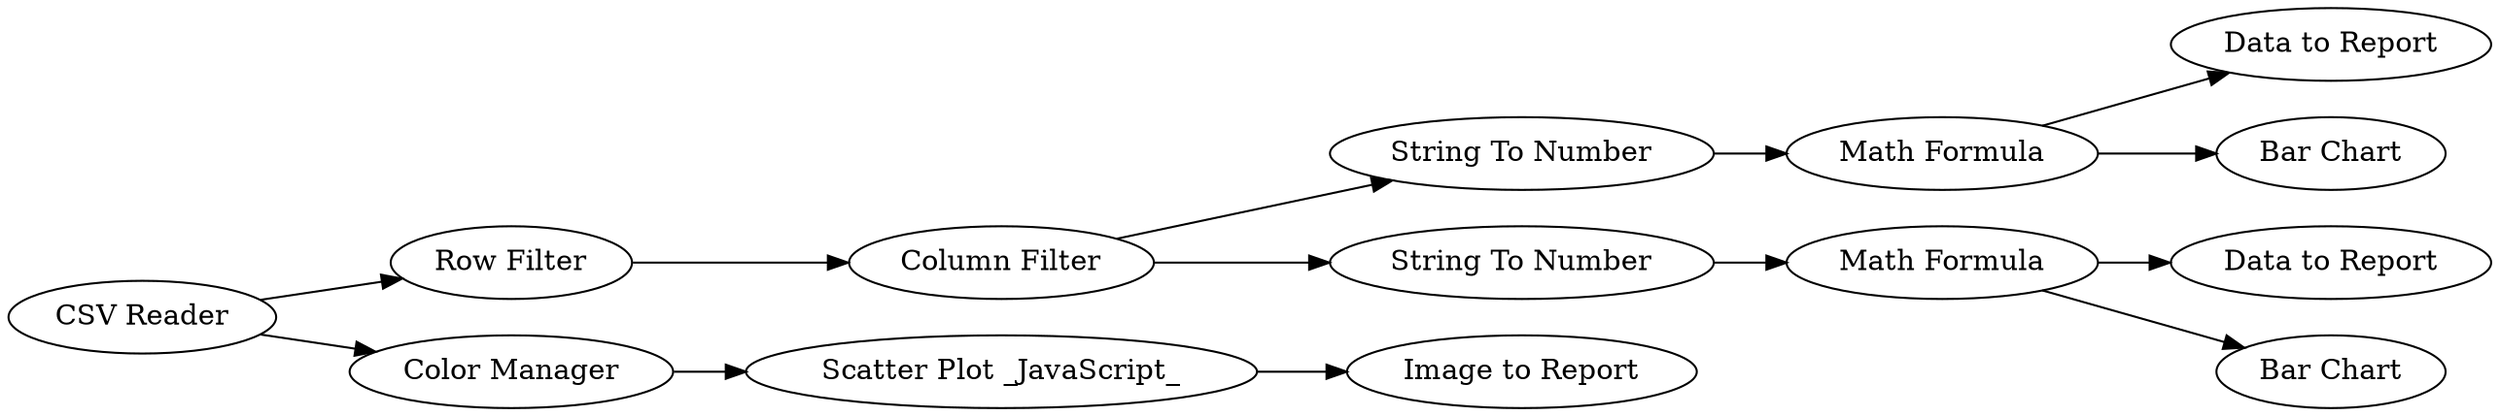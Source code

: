 digraph {
	19 -> 9
	20 -> 10
	14 -> 17
	19 -> 16
	23 -> 24
	9 -> 11
	20 -> 25
	21 -> 20
	16 -> 14
	11 -> 22
	23 -> 26
	11 -> 21
	22 -> 23
	16 [label="Color Manager"]
	24 [label="Data to Report"]
	20 [label="Math Formula"]
	22 [label="String To Number"]
	9 [label="Row Filter"]
	11 [label="Column Filter"]
	21 [label="String To Number"]
	23 [label="Math Formula"]
	26 [label="Bar Chart"]
	10 [label="Data to Report"]
	25 [label="Bar Chart"]
	14 [label="Scatter Plot _JavaScript_"]
	17 [label="Image to Report"]
	19 [label="CSV Reader"]
	rankdir=LR
}
